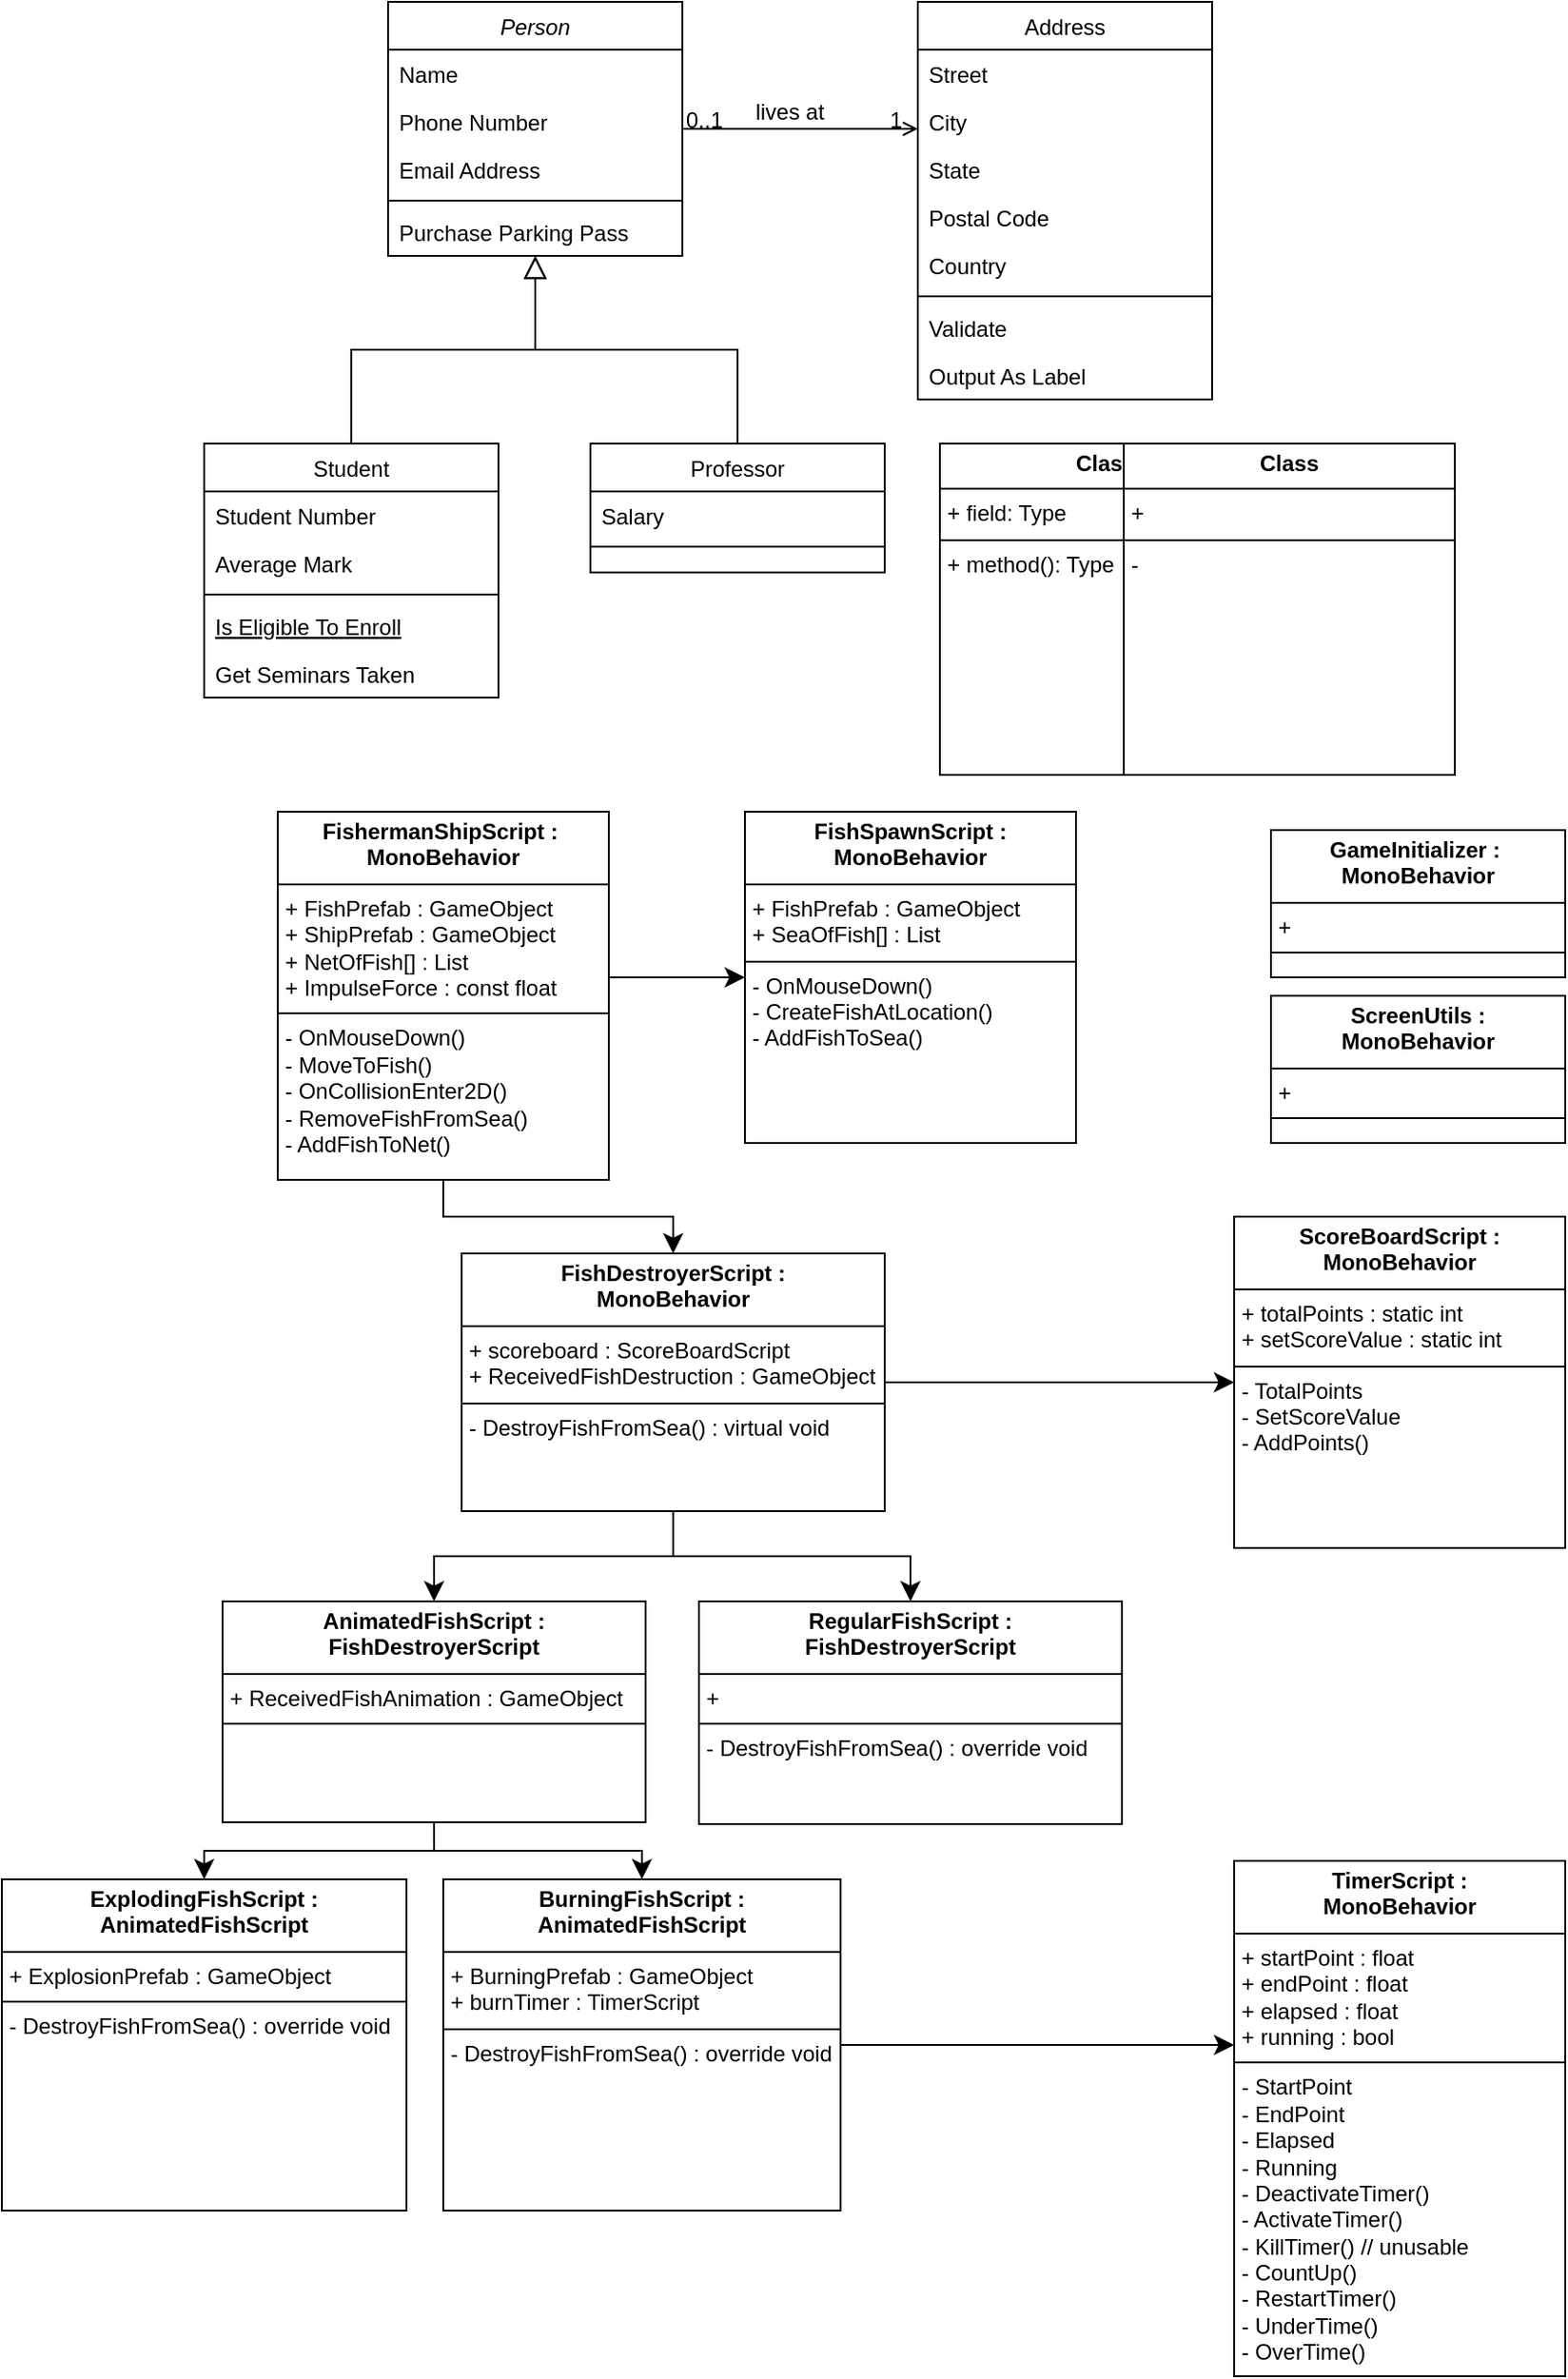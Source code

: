<mxfile version="24.2.1" type="github" pages="2">
  <diagram id="C5RBs43oDa-KdzZeNtuy" name="Page-1">
    <mxGraphModel dx="882" dy="864" grid="1" gridSize="10" guides="1" tooltips="1" connect="1" arrows="1" fold="1" page="1" pageScale="1" pageWidth="827" pageHeight="1169" math="0" shadow="0">
      <root>
        <mxCell id="WIyWlLk6GJQsqaUBKTNV-0" />
        <mxCell id="WIyWlLk6GJQsqaUBKTNV-1" parent="WIyWlLk6GJQsqaUBKTNV-0" />
        <mxCell id="zkfFHV4jXpPFQw0GAbJ--0" value="Person" style="swimlane;fontStyle=2;align=center;verticalAlign=top;childLayout=stackLayout;horizontal=1;startSize=26;horizontalStack=0;resizeParent=1;resizeLast=0;collapsible=1;marginBottom=0;rounded=0;shadow=0;strokeWidth=1;" parent="WIyWlLk6GJQsqaUBKTNV-1" vertex="1">
          <mxGeometry x="220" y="120" width="160" height="138" as="geometry">
            <mxRectangle x="220" y="120" width="160" height="26" as="alternateBounds" />
          </mxGeometry>
        </mxCell>
        <mxCell id="zkfFHV4jXpPFQw0GAbJ--1" value="Name" style="text;align=left;verticalAlign=top;spacingLeft=4;spacingRight=4;overflow=hidden;rotatable=0;points=[[0,0.5],[1,0.5]];portConstraint=eastwest;" parent="zkfFHV4jXpPFQw0GAbJ--0" vertex="1">
          <mxGeometry y="26" width="160" height="26" as="geometry" />
        </mxCell>
        <mxCell id="zkfFHV4jXpPFQw0GAbJ--2" value="Phone Number" style="text;align=left;verticalAlign=top;spacingLeft=4;spacingRight=4;overflow=hidden;rotatable=0;points=[[0,0.5],[1,0.5]];portConstraint=eastwest;rounded=0;shadow=0;html=0;" parent="zkfFHV4jXpPFQw0GAbJ--0" vertex="1">
          <mxGeometry y="52" width="160" height="26" as="geometry" />
        </mxCell>
        <mxCell id="zkfFHV4jXpPFQw0GAbJ--3" value="Email Address" style="text;align=left;verticalAlign=top;spacingLeft=4;spacingRight=4;overflow=hidden;rotatable=0;points=[[0,0.5],[1,0.5]];portConstraint=eastwest;rounded=0;shadow=0;html=0;" parent="zkfFHV4jXpPFQw0GAbJ--0" vertex="1">
          <mxGeometry y="78" width="160" height="26" as="geometry" />
        </mxCell>
        <mxCell id="zkfFHV4jXpPFQw0GAbJ--4" value="" style="line;html=1;strokeWidth=1;align=left;verticalAlign=middle;spacingTop=-1;spacingLeft=3;spacingRight=3;rotatable=0;labelPosition=right;points=[];portConstraint=eastwest;" parent="zkfFHV4jXpPFQw0GAbJ--0" vertex="1">
          <mxGeometry y="104" width="160" height="8" as="geometry" />
        </mxCell>
        <mxCell id="zkfFHV4jXpPFQw0GAbJ--5" value="Purchase Parking Pass" style="text;align=left;verticalAlign=top;spacingLeft=4;spacingRight=4;overflow=hidden;rotatable=0;points=[[0,0.5],[1,0.5]];portConstraint=eastwest;" parent="zkfFHV4jXpPFQw0GAbJ--0" vertex="1">
          <mxGeometry y="112" width="160" height="26" as="geometry" />
        </mxCell>
        <mxCell id="zkfFHV4jXpPFQw0GAbJ--6" value="Student" style="swimlane;fontStyle=0;align=center;verticalAlign=top;childLayout=stackLayout;horizontal=1;startSize=26;horizontalStack=0;resizeParent=1;resizeLast=0;collapsible=1;marginBottom=0;rounded=0;shadow=0;strokeWidth=1;" parent="WIyWlLk6GJQsqaUBKTNV-1" vertex="1">
          <mxGeometry x="120" y="360" width="160" height="138" as="geometry">
            <mxRectangle x="130" y="380" width="160" height="26" as="alternateBounds" />
          </mxGeometry>
        </mxCell>
        <mxCell id="zkfFHV4jXpPFQw0GAbJ--7" value="Student Number" style="text;align=left;verticalAlign=top;spacingLeft=4;spacingRight=4;overflow=hidden;rotatable=0;points=[[0,0.5],[1,0.5]];portConstraint=eastwest;" parent="zkfFHV4jXpPFQw0GAbJ--6" vertex="1">
          <mxGeometry y="26" width="160" height="26" as="geometry" />
        </mxCell>
        <mxCell id="zkfFHV4jXpPFQw0GAbJ--8" value="Average Mark" style="text;align=left;verticalAlign=top;spacingLeft=4;spacingRight=4;overflow=hidden;rotatable=0;points=[[0,0.5],[1,0.5]];portConstraint=eastwest;rounded=0;shadow=0;html=0;" parent="zkfFHV4jXpPFQw0GAbJ--6" vertex="1">
          <mxGeometry y="52" width="160" height="26" as="geometry" />
        </mxCell>
        <mxCell id="zkfFHV4jXpPFQw0GAbJ--9" value="" style="line;html=1;strokeWidth=1;align=left;verticalAlign=middle;spacingTop=-1;spacingLeft=3;spacingRight=3;rotatable=0;labelPosition=right;points=[];portConstraint=eastwest;" parent="zkfFHV4jXpPFQw0GAbJ--6" vertex="1">
          <mxGeometry y="78" width="160" height="8" as="geometry" />
        </mxCell>
        <mxCell id="zkfFHV4jXpPFQw0GAbJ--10" value="Is Eligible To Enroll" style="text;align=left;verticalAlign=top;spacingLeft=4;spacingRight=4;overflow=hidden;rotatable=0;points=[[0,0.5],[1,0.5]];portConstraint=eastwest;fontStyle=4" parent="zkfFHV4jXpPFQw0GAbJ--6" vertex="1">
          <mxGeometry y="86" width="160" height="26" as="geometry" />
        </mxCell>
        <mxCell id="zkfFHV4jXpPFQw0GAbJ--11" value="Get Seminars Taken" style="text;align=left;verticalAlign=top;spacingLeft=4;spacingRight=4;overflow=hidden;rotatable=0;points=[[0,0.5],[1,0.5]];portConstraint=eastwest;" parent="zkfFHV4jXpPFQw0GAbJ--6" vertex="1">
          <mxGeometry y="112" width="160" height="26" as="geometry" />
        </mxCell>
        <mxCell id="zkfFHV4jXpPFQw0GAbJ--12" value="" style="endArrow=block;endSize=10;endFill=0;shadow=0;strokeWidth=1;rounded=0;curved=0;edgeStyle=elbowEdgeStyle;elbow=vertical;" parent="WIyWlLk6GJQsqaUBKTNV-1" source="zkfFHV4jXpPFQw0GAbJ--6" target="zkfFHV4jXpPFQw0GAbJ--0" edge="1">
          <mxGeometry width="160" relative="1" as="geometry">
            <mxPoint x="200" y="203" as="sourcePoint" />
            <mxPoint x="200" y="203" as="targetPoint" />
          </mxGeometry>
        </mxCell>
        <mxCell id="zkfFHV4jXpPFQw0GAbJ--13" value="Professor" style="swimlane;fontStyle=0;align=center;verticalAlign=top;childLayout=stackLayout;horizontal=1;startSize=26;horizontalStack=0;resizeParent=1;resizeLast=0;collapsible=1;marginBottom=0;rounded=0;shadow=0;strokeWidth=1;" parent="WIyWlLk6GJQsqaUBKTNV-1" vertex="1">
          <mxGeometry x="330" y="360" width="160" height="70" as="geometry">
            <mxRectangle x="340" y="380" width="170" height="26" as="alternateBounds" />
          </mxGeometry>
        </mxCell>
        <mxCell id="zkfFHV4jXpPFQw0GAbJ--14" value="Salary" style="text;align=left;verticalAlign=top;spacingLeft=4;spacingRight=4;overflow=hidden;rotatable=0;points=[[0,0.5],[1,0.5]];portConstraint=eastwest;" parent="zkfFHV4jXpPFQw0GAbJ--13" vertex="1">
          <mxGeometry y="26" width="160" height="26" as="geometry" />
        </mxCell>
        <mxCell id="zkfFHV4jXpPFQw0GAbJ--15" value="" style="line;html=1;strokeWidth=1;align=left;verticalAlign=middle;spacingTop=-1;spacingLeft=3;spacingRight=3;rotatable=0;labelPosition=right;points=[];portConstraint=eastwest;" parent="zkfFHV4jXpPFQw0GAbJ--13" vertex="1">
          <mxGeometry y="52" width="160" height="8" as="geometry" />
        </mxCell>
        <mxCell id="zkfFHV4jXpPFQw0GAbJ--16" value="" style="endArrow=block;endSize=10;endFill=0;shadow=0;strokeWidth=1;rounded=0;curved=0;edgeStyle=elbowEdgeStyle;elbow=vertical;" parent="WIyWlLk6GJQsqaUBKTNV-1" source="zkfFHV4jXpPFQw0GAbJ--13" target="zkfFHV4jXpPFQw0GAbJ--0" edge="1">
          <mxGeometry width="160" relative="1" as="geometry">
            <mxPoint x="210" y="373" as="sourcePoint" />
            <mxPoint x="310" y="271" as="targetPoint" />
          </mxGeometry>
        </mxCell>
        <mxCell id="zkfFHV4jXpPFQw0GAbJ--17" value="Address" style="swimlane;fontStyle=0;align=center;verticalAlign=top;childLayout=stackLayout;horizontal=1;startSize=26;horizontalStack=0;resizeParent=1;resizeLast=0;collapsible=1;marginBottom=0;rounded=0;shadow=0;strokeWidth=1;" parent="WIyWlLk6GJQsqaUBKTNV-1" vertex="1">
          <mxGeometry x="508" y="120" width="160" height="216" as="geometry">
            <mxRectangle x="550" y="140" width="160" height="26" as="alternateBounds" />
          </mxGeometry>
        </mxCell>
        <mxCell id="zkfFHV4jXpPFQw0GAbJ--18" value="Street" style="text;align=left;verticalAlign=top;spacingLeft=4;spacingRight=4;overflow=hidden;rotatable=0;points=[[0,0.5],[1,0.5]];portConstraint=eastwest;" parent="zkfFHV4jXpPFQw0GAbJ--17" vertex="1">
          <mxGeometry y="26" width="160" height="26" as="geometry" />
        </mxCell>
        <mxCell id="zkfFHV4jXpPFQw0GAbJ--19" value="City" style="text;align=left;verticalAlign=top;spacingLeft=4;spacingRight=4;overflow=hidden;rotatable=0;points=[[0,0.5],[1,0.5]];portConstraint=eastwest;rounded=0;shadow=0;html=0;" parent="zkfFHV4jXpPFQw0GAbJ--17" vertex="1">
          <mxGeometry y="52" width="160" height="26" as="geometry" />
        </mxCell>
        <mxCell id="zkfFHV4jXpPFQw0GAbJ--20" value="State" style="text;align=left;verticalAlign=top;spacingLeft=4;spacingRight=4;overflow=hidden;rotatable=0;points=[[0,0.5],[1,0.5]];portConstraint=eastwest;rounded=0;shadow=0;html=0;" parent="zkfFHV4jXpPFQw0GAbJ--17" vertex="1">
          <mxGeometry y="78" width="160" height="26" as="geometry" />
        </mxCell>
        <mxCell id="zkfFHV4jXpPFQw0GAbJ--21" value="Postal Code" style="text;align=left;verticalAlign=top;spacingLeft=4;spacingRight=4;overflow=hidden;rotatable=0;points=[[0,0.5],[1,0.5]];portConstraint=eastwest;rounded=0;shadow=0;html=0;" parent="zkfFHV4jXpPFQw0GAbJ--17" vertex="1">
          <mxGeometry y="104" width="160" height="26" as="geometry" />
        </mxCell>
        <mxCell id="zkfFHV4jXpPFQw0GAbJ--22" value="Country" style="text;align=left;verticalAlign=top;spacingLeft=4;spacingRight=4;overflow=hidden;rotatable=0;points=[[0,0.5],[1,0.5]];portConstraint=eastwest;rounded=0;shadow=0;html=0;" parent="zkfFHV4jXpPFQw0GAbJ--17" vertex="1">
          <mxGeometry y="130" width="160" height="26" as="geometry" />
        </mxCell>
        <mxCell id="zkfFHV4jXpPFQw0GAbJ--23" value="" style="line;html=1;strokeWidth=1;align=left;verticalAlign=middle;spacingTop=-1;spacingLeft=3;spacingRight=3;rotatable=0;labelPosition=right;points=[];portConstraint=eastwest;" parent="zkfFHV4jXpPFQw0GAbJ--17" vertex="1">
          <mxGeometry y="156" width="160" height="8" as="geometry" />
        </mxCell>
        <mxCell id="zkfFHV4jXpPFQw0GAbJ--24" value="Validate" style="text;align=left;verticalAlign=top;spacingLeft=4;spacingRight=4;overflow=hidden;rotatable=0;points=[[0,0.5],[1,0.5]];portConstraint=eastwest;" parent="zkfFHV4jXpPFQw0GAbJ--17" vertex="1">
          <mxGeometry y="164" width="160" height="26" as="geometry" />
        </mxCell>
        <mxCell id="zkfFHV4jXpPFQw0GAbJ--25" value="Output As Label" style="text;align=left;verticalAlign=top;spacingLeft=4;spacingRight=4;overflow=hidden;rotatable=0;points=[[0,0.5],[1,0.5]];portConstraint=eastwest;" parent="zkfFHV4jXpPFQw0GAbJ--17" vertex="1">
          <mxGeometry y="190" width="160" height="26" as="geometry" />
        </mxCell>
        <mxCell id="zkfFHV4jXpPFQw0GAbJ--26" value="" style="endArrow=open;shadow=0;strokeWidth=1;rounded=0;curved=0;endFill=1;edgeStyle=elbowEdgeStyle;elbow=vertical;" parent="WIyWlLk6GJQsqaUBKTNV-1" source="zkfFHV4jXpPFQw0GAbJ--0" target="zkfFHV4jXpPFQw0GAbJ--17" edge="1">
          <mxGeometry x="0.5" y="41" relative="1" as="geometry">
            <mxPoint x="380" y="192" as="sourcePoint" />
            <mxPoint x="540" y="192" as="targetPoint" />
            <mxPoint x="-40" y="32" as="offset" />
          </mxGeometry>
        </mxCell>
        <mxCell id="zkfFHV4jXpPFQw0GAbJ--27" value="0..1" style="resizable=0;align=left;verticalAlign=bottom;labelBackgroundColor=none;fontSize=12;" parent="zkfFHV4jXpPFQw0GAbJ--26" connectable="0" vertex="1">
          <mxGeometry x="-1" relative="1" as="geometry">
            <mxPoint y="4" as="offset" />
          </mxGeometry>
        </mxCell>
        <mxCell id="zkfFHV4jXpPFQw0GAbJ--28" value="1" style="resizable=0;align=right;verticalAlign=bottom;labelBackgroundColor=none;fontSize=12;" parent="zkfFHV4jXpPFQw0GAbJ--26" connectable="0" vertex="1">
          <mxGeometry x="1" relative="1" as="geometry">
            <mxPoint x="-7" y="4" as="offset" />
          </mxGeometry>
        </mxCell>
        <mxCell id="zkfFHV4jXpPFQw0GAbJ--29" value="lives at" style="text;html=1;resizable=0;points=[];;align=center;verticalAlign=middle;labelBackgroundColor=none;rounded=0;shadow=0;strokeWidth=1;fontSize=12;" parent="zkfFHV4jXpPFQw0GAbJ--26" vertex="1" connectable="0">
          <mxGeometry x="0.5" y="49" relative="1" as="geometry">
            <mxPoint x="-38" y="40" as="offset" />
          </mxGeometry>
        </mxCell>
        <mxCell id="zj5DgvlPIWevBJ5u35A--26" value="" style="edgeStyle=elbowEdgeStyle;rounded=0;orthogonalLoop=1;jettySize=auto;elbow=vertical;html=1;strokeColor=default;align=center;verticalAlign=middle;fontFamily=Helvetica;fontSize=12;fontColor=default;labelBackgroundColor=default;startSize=8;endArrow=classic;endSize=8;" parent="WIyWlLk6GJQsqaUBKTNV-1" source="I8lv-Wd_FrDT5OXwbhbp-2" target="I8lv-Wd_FrDT5OXwbhbp-6" edge="1">
          <mxGeometry relative="1" as="geometry" />
        </mxCell>
        <mxCell id="zj5DgvlPIWevBJ5u35A--29" value="" style="edgeStyle=elbowEdgeStyle;rounded=0;orthogonalLoop=1;jettySize=auto;elbow=vertical;html=1;strokeColor=default;align=center;verticalAlign=middle;fontFamily=Helvetica;fontSize=12;fontColor=default;labelBackgroundColor=default;startSize=8;endArrow=classic;endSize=8;" parent="WIyWlLk6GJQsqaUBKTNV-1" source="I8lv-Wd_FrDT5OXwbhbp-2" target="I8lv-Wd_FrDT5OXwbhbp-7" edge="1">
          <mxGeometry relative="1" as="geometry" />
        </mxCell>
        <mxCell id="I8lv-Wd_FrDT5OXwbhbp-2" value="&lt;p style=&quot;margin:0px;margin-top:4px;text-align:center;&quot;&gt;&lt;b&gt;FishermanShipScript :&amp;nbsp;&lt;br&gt;&lt;/b&gt;&lt;b style=&quot;background-color: initial;&quot;&gt;MonoBehavior&lt;/b&gt;&lt;/p&gt;&lt;hr size=&quot;1&quot; style=&quot;border-style:solid;&quot;&gt;&lt;p style=&quot;margin:0px;margin-left:4px;&quot;&gt;&lt;span style=&quot;background-color: initial;&quot;&gt;+ FishPrefab : GameObject&lt;/span&gt;&lt;/p&gt;&lt;p style=&quot;margin:0px;margin-left:4px;&quot;&gt;&lt;span style=&quot;background-color: initial;&quot;&gt;+ ShipPrefab : GameObject&lt;/span&gt;&lt;/p&gt;&lt;p style=&quot;margin:0px;margin-left:4px;&quot;&gt;+ NetOfFish[] : List&lt;/p&gt;&lt;p style=&quot;margin:0px;margin-left:4px;&quot;&gt;+ ImpulseForce : const float&lt;/p&gt;&lt;hr size=&quot;1&quot; style=&quot;border-style:solid;&quot;&gt;&lt;p style=&quot;margin:0px;margin-left:4px;&quot;&gt;&lt;span style=&quot;background-color: initial;&quot;&gt;- OnMouseDown()&lt;/span&gt;&lt;/p&gt;&lt;p style=&quot;margin:0px;margin-left:4px;&quot;&gt;- MoveToFish()&lt;/p&gt;&lt;p style=&quot;margin:0px;margin-left:4px;&quot;&gt;- OnCollisionEnter2D()&amp;nbsp;&lt;/p&gt;&lt;p style=&quot;margin:0px;margin-left:4px;&quot;&gt;- RemoveFishFromSea()&lt;/p&gt;&lt;p style=&quot;margin:0px;margin-left:4px;&quot;&gt;- AddFishToNet()&lt;/p&gt;" style="verticalAlign=top;align=left;overflow=fill;html=1;whiteSpace=wrap;strokeColor=default;" parent="WIyWlLk6GJQsqaUBKTNV-1" vertex="1">
          <mxGeometry x="160" y="560" width="180" height="200" as="geometry" />
        </mxCell>
        <mxCell id="I8lv-Wd_FrDT5OXwbhbp-6" value="&lt;p style=&quot;margin:0px;margin-top:4px;text-align:center;&quot;&gt;&lt;b&gt;FishSpawnScript :&lt;br&gt;MonoBehavior&lt;/b&gt;&lt;/p&gt;&lt;hr size=&quot;1&quot; style=&quot;border-style:solid;&quot;&gt;&lt;p style=&quot;margin:0px;margin-left:4px;&quot;&gt;&lt;span style=&quot;background-color: initial;&quot;&gt;+ FishPrefab : GameObject&lt;/span&gt;&lt;/p&gt;&lt;p style=&quot;margin:0px;margin-left:4px;&quot;&gt;+ SeaOfFish[] : List&lt;/p&gt;&lt;hr size=&quot;1&quot; style=&quot;border-style:solid;&quot;&gt;&lt;p style=&quot;margin:0px;margin-left:4px;&quot;&gt;&lt;span style=&quot;background-color: initial;&quot;&gt;- OnMouseDown()&lt;/span&gt;&lt;/p&gt;&lt;p style=&quot;margin:0px;margin-left:4px;&quot;&gt;- CreateFishAtLocation()&lt;/p&gt;&lt;p style=&quot;margin:0px;margin-left:4px;&quot;&gt;- AddFishToSea()&lt;/p&gt;" style="verticalAlign=top;align=left;overflow=fill;html=1;whiteSpace=wrap;imageAspect=1;allowArrows=1;" parent="WIyWlLk6GJQsqaUBKTNV-1" vertex="1">
          <mxGeometry x="414" y="560" width="180" height="180" as="geometry" />
        </mxCell>
        <mxCell id="zj5DgvlPIWevBJ5u35A--30" value="" style="edgeStyle=elbowEdgeStyle;rounded=0;orthogonalLoop=1;jettySize=auto;elbow=vertical;html=1;strokeColor=default;align=center;verticalAlign=middle;fontFamily=Helvetica;fontSize=12;fontColor=default;labelBackgroundColor=default;startSize=8;endArrow=classic;endSize=8;" parent="WIyWlLk6GJQsqaUBKTNV-1" source="I8lv-Wd_FrDT5OXwbhbp-7" target="I8lv-Wd_FrDT5OXwbhbp-13" edge="1">
          <mxGeometry relative="1" as="geometry" />
        </mxCell>
        <mxCell id="zj5DgvlPIWevBJ5u35A--34" value="" style="edgeStyle=elbowEdgeStyle;rounded=0;orthogonalLoop=1;jettySize=auto;elbow=vertical;html=1;strokeColor=default;align=center;verticalAlign=middle;fontFamily=Helvetica;fontSize=12;fontColor=default;labelBackgroundColor=default;startSize=8;endArrow=classic;endSize=8;" parent="WIyWlLk6GJQsqaUBKTNV-1" source="I8lv-Wd_FrDT5OXwbhbp-7" target="I8lv-Wd_FrDT5OXwbhbp-21" edge="1">
          <mxGeometry relative="1" as="geometry" />
        </mxCell>
        <mxCell id="zj5DgvlPIWevBJ5u35A--35" style="edgeStyle=elbowEdgeStyle;rounded=0;orthogonalLoop=1;jettySize=auto;elbow=vertical;html=1;strokeColor=default;align=center;verticalAlign=middle;fontFamily=Helvetica;fontSize=12;fontColor=default;labelBackgroundColor=default;startSize=8;endArrow=classic;endSize=8;" parent="WIyWlLk6GJQsqaUBKTNV-1" source="I8lv-Wd_FrDT5OXwbhbp-7" target="I8lv-Wd_FrDT5OXwbhbp-17" edge="1">
          <mxGeometry relative="1" as="geometry" />
        </mxCell>
        <mxCell id="I8lv-Wd_FrDT5OXwbhbp-7" value="&lt;p style=&quot;margin:0px;margin-top:4px;text-align:center;&quot;&gt;&lt;b&gt;FishDestroyerScript : &lt;br&gt;MonoBehavior&lt;/b&gt;&lt;/p&gt;&lt;hr size=&quot;1&quot; style=&quot;border-style:solid;&quot;&gt;&lt;p style=&quot;margin:0px;margin-left:4px;&quot;&gt;&lt;span style=&quot;background-color: initial;&quot;&gt;+ scoreboard : ScoreBoardScript&lt;/span&gt;&lt;br&gt;&lt;/p&gt;&lt;p style=&quot;margin:0px;margin-left:4px;&quot;&gt;+ ReceivedFishDestruction : GameObject&lt;/p&gt;&lt;hr size=&quot;1&quot; style=&quot;border-style:solid;&quot;&gt;&lt;p style=&quot;margin:0px;margin-left:4px;&quot;&gt;&lt;span style=&quot;background-color: initial;&quot;&gt;- DestroyFishFromSea() : virtual void&lt;/span&gt;&lt;br&gt;&lt;/p&gt;" style="verticalAlign=top;align=left;overflow=fill;html=1;whiteSpace=wrap;" parent="WIyWlLk6GJQsqaUBKTNV-1" vertex="1">
          <mxGeometry x="260" y="800" width="230" height="140" as="geometry" />
        </mxCell>
        <mxCell id="I8lv-Wd_FrDT5OXwbhbp-8" style="edgeStyle=none;curved=1;rounded=0;orthogonalLoop=1;jettySize=auto;html=1;exitX=0.25;exitY=0;exitDx=0;exitDy=0;fontSize=12;startSize=8;endSize=8;" parent="WIyWlLk6GJQsqaUBKTNV-1" source="I8lv-Wd_FrDT5OXwbhbp-6" target="I8lv-Wd_FrDT5OXwbhbp-6" edge="1">
          <mxGeometry relative="1" as="geometry" />
        </mxCell>
        <mxCell id="I8lv-Wd_FrDT5OXwbhbp-12" value="&lt;p style=&quot;margin:0px;margin-top:4px;text-align:center;&quot;&gt;&lt;b&gt;Class&lt;/b&gt;&lt;/p&gt;&lt;hr size=&quot;1&quot; style=&quot;border-style:solid;&quot;/&gt;&lt;p style=&quot;margin:0px;margin-left:4px;&quot;&gt;+ field: Type&lt;/p&gt;&lt;hr size=&quot;1&quot; style=&quot;border-style:solid;&quot;/&gt;&lt;p style=&quot;margin:0px;margin-left:4px;&quot;&gt;+ method(): Type&lt;/p&gt;" style="verticalAlign=top;align=left;overflow=fill;html=1;whiteSpace=wrap;" parent="WIyWlLk6GJQsqaUBKTNV-1" vertex="1">
          <mxGeometry x="520" y="360" width="180" height="180" as="geometry" />
        </mxCell>
        <mxCell id="I8lv-Wd_FrDT5OXwbhbp-13" value="&lt;p style=&quot;margin:0px;margin-top:4px;text-align:center;&quot;&gt;&lt;b&gt;ScoreBoardScript : &lt;br&gt;MonoBehavior&lt;/b&gt;&lt;/p&gt;&lt;hr size=&quot;1&quot; style=&quot;border-style:solid;&quot;&gt;&lt;p style=&quot;margin:0px;margin-left:4px;&quot;&gt;&lt;span style=&quot;background-color: initial;&quot;&gt;+ totalPoints : static int&lt;/span&gt;&lt;br&gt;&lt;/p&gt;&lt;p style=&quot;margin:0px;margin-left:4px;&quot;&gt;+ setScoreValue : static int&lt;/p&gt;&lt;hr size=&quot;1&quot; style=&quot;border-style:solid;&quot;&gt;&lt;p style=&quot;margin:0px;margin-left:4px;&quot;&gt;&lt;span style=&quot;background-color: initial;&quot;&gt;- TotalPoints&lt;/span&gt;&lt;br&gt;&lt;/p&gt;&lt;p style=&quot;margin:0px;margin-left:4px;&quot;&gt;- SetScoreValue&lt;/p&gt;&lt;p style=&quot;margin:0px;margin-left:4px;&quot;&gt;- AddPoints()&amp;nbsp;&lt;/p&gt;" style="verticalAlign=top;align=left;overflow=fill;html=1;whiteSpace=wrap;" parent="WIyWlLk6GJQsqaUBKTNV-1" vertex="1">
          <mxGeometry x="680" y="780" width="180" height="180" as="geometry" />
        </mxCell>
        <mxCell id="zj5DgvlPIWevBJ5u35A--36" value="" style="edgeStyle=elbowEdgeStyle;rounded=0;orthogonalLoop=1;jettySize=auto;elbow=vertical;html=1;strokeColor=default;align=center;verticalAlign=middle;fontFamily=Helvetica;fontSize=12;fontColor=default;labelBackgroundColor=default;startSize=8;endArrow=classic;endSize=8;" parent="WIyWlLk6GJQsqaUBKTNV-1" source="I8lv-Wd_FrDT5OXwbhbp-17" target="I8lv-Wd_FrDT5OXwbhbp-23" edge="1">
          <mxGeometry relative="1" as="geometry" />
        </mxCell>
        <mxCell id="zj5DgvlPIWevBJ5u35A--37" style="edgeStyle=elbowEdgeStyle;rounded=0;orthogonalLoop=1;jettySize=auto;elbow=vertical;html=1;strokeColor=default;align=center;verticalAlign=middle;fontFamily=Helvetica;fontSize=12;fontColor=default;labelBackgroundColor=default;startSize=8;endArrow=classic;endSize=8;" parent="WIyWlLk6GJQsqaUBKTNV-1" source="I8lv-Wd_FrDT5OXwbhbp-17" target="I8lv-Wd_FrDT5OXwbhbp-22" edge="1">
          <mxGeometry relative="1" as="geometry" />
        </mxCell>
        <mxCell id="I8lv-Wd_FrDT5OXwbhbp-17" value="&lt;p style=&quot;margin:0px;margin-top:4px;text-align:center;&quot;&gt;&lt;b&gt;AnimatedFishScript : &lt;br&gt;FishDestroyerScript&lt;/b&gt;&lt;/p&gt;&lt;hr size=&quot;1&quot; style=&quot;border-style:solid;&quot;&gt;&lt;p style=&quot;margin:0px;margin-left:4px;&quot;&gt;&lt;span style=&quot;background-color: initial;&quot;&gt;+ ReceivedFishAnimation : GameObject&lt;/span&gt;&lt;br&gt;&lt;/p&gt;&lt;hr size=&quot;1&quot; style=&quot;border-style:solid;&quot;&gt;&lt;p style=&quot;margin:0px;margin-left:4px;&quot;&gt;&lt;br&gt;&lt;/p&gt;" style="verticalAlign=top;align=left;overflow=fill;html=1;whiteSpace=wrap;" parent="WIyWlLk6GJQsqaUBKTNV-1" vertex="1">
          <mxGeometry x="130" y="989" width="230" height="120" as="geometry" />
        </mxCell>
        <mxCell id="I8lv-Wd_FrDT5OXwbhbp-21" value="&lt;p style=&quot;margin:0px;margin-top:4px;text-align:center;&quot;&gt;&lt;b&gt;RegularFishScript : &lt;br&gt;FishDestroyerScript&lt;/b&gt;&lt;/p&gt;&lt;hr size=&quot;1&quot; style=&quot;border-style:solid;&quot;&gt;&lt;p style=&quot;margin:0px;margin-left:4px;&quot;&gt;+&amp;nbsp;&lt;/p&gt;&lt;hr size=&quot;1&quot; style=&quot;border-style:solid;&quot;&gt;&lt;p style=&quot;margin:0px;margin-left:4px;&quot;&gt;- DestroyFishFromSea() : override void&lt;/p&gt;" style="verticalAlign=top;align=left;overflow=fill;html=1;whiteSpace=wrap;" parent="WIyWlLk6GJQsqaUBKTNV-1" vertex="1">
          <mxGeometry x="389" y="989" width="230" height="121" as="geometry" />
        </mxCell>
        <mxCell id="I8lv-Wd_FrDT5OXwbhbp-22" value="&lt;p style=&quot;margin:0px;margin-top:4px;text-align:center;&quot;&gt;&lt;b&gt;ExplodingFishScript : &lt;br&gt;AnimatedFishScript&lt;/b&gt;&lt;/p&gt;&lt;hr size=&quot;1&quot; style=&quot;border-style:solid;&quot;&gt;&lt;p style=&quot;margin:0px;margin-left:4px;&quot;&gt;+ ExplosionPrefab : GameObject&lt;/p&gt;&lt;hr size=&quot;1&quot; style=&quot;border-style:solid;&quot;&gt;&lt;p style=&quot;margin:0px;margin-left:4px;&quot;&gt;- DestroyFishFromSea() : override void&lt;/p&gt;" style="verticalAlign=top;align=left;overflow=fill;html=1;whiteSpace=wrap;" parent="WIyWlLk6GJQsqaUBKTNV-1" vertex="1">
          <mxGeometry x="10" y="1140" width="220" height="180" as="geometry" />
        </mxCell>
        <mxCell id="zj5DgvlPIWevBJ5u35A--32" value="" style="edgeStyle=elbowEdgeStyle;rounded=0;orthogonalLoop=1;jettySize=auto;elbow=vertical;html=1;strokeColor=default;align=center;verticalAlign=middle;fontFamily=Helvetica;fontSize=12;fontColor=default;labelBackgroundColor=default;startSize=8;endArrow=classic;endSize=8;" parent="WIyWlLk6GJQsqaUBKTNV-1" source="I8lv-Wd_FrDT5OXwbhbp-23" target="I8lv-Wd_FrDT5OXwbhbp-24" edge="1">
          <mxGeometry relative="1" as="geometry" />
        </mxCell>
        <mxCell id="I8lv-Wd_FrDT5OXwbhbp-23" value="&lt;p style=&quot;margin:0px;margin-top:4px;text-align:center;&quot;&gt;&lt;b&gt;BurningFishScript : &lt;br&gt;AnimatedFishScript&lt;/b&gt;&lt;/p&gt;&lt;hr size=&quot;1&quot; style=&quot;border-style:solid;&quot;&gt;&lt;p style=&quot;margin:0px;margin-left:4px;&quot;&gt;+ BurningPrefab : GameObject&lt;/p&gt;&lt;p style=&quot;margin:0px;margin-left:4px;&quot;&gt;+ burnTimer : TimerScript&lt;/p&gt;&lt;hr size=&quot;1&quot; style=&quot;border-style:solid;&quot;&gt;&lt;p style=&quot;margin:0px;margin-left:4px;&quot;&gt;- DestroyFishFromSea() : override void&lt;/p&gt;" style="verticalAlign=top;align=left;overflow=fill;html=1;whiteSpace=wrap;" parent="WIyWlLk6GJQsqaUBKTNV-1" vertex="1">
          <mxGeometry x="250" y="1140" width="216" height="180" as="geometry" />
        </mxCell>
        <mxCell id="I8lv-Wd_FrDT5OXwbhbp-24" value="&lt;p style=&quot;margin:0px;margin-top:4px;text-align:center;&quot;&gt;&lt;b&gt;TimerScript : &lt;br&gt;MonoBehavior&lt;/b&gt;&lt;/p&gt;&lt;hr size=&quot;1&quot; style=&quot;border-style:solid;&quot;&gt;&lt;p style=&quot;margin:0px;margin-left:4px;&quot;&gt;+ startPoint : float&lt;/p&gt;&lt;p style=&quot;margin:0px;margin-left:4px;&quot;&gt;+ endPoint : float&lt;/p&gt;&lt;p style=&quot;margin:0px;margin-left:4px;&quot;&gt;+ elapsed : float&lt;/p&gt;&lt;p style=&quot;margin:0px;margin-left:4px;&quot;&gt;+ running : bool&lt;/p&gt;&lt;hr size=&quot;1&quot; style=&quot;border-style:solid;&quot;&gt;&lt;p style=&quot;margin:0px;margin-left:4px;&quot;&gt;- StartPoint&lt;/p&gt;&lt;p style=&quot;margin:0px;margin-left:4px;&quot;&gt;- EndPoint&lt;/p&gt;&lt;p style=&quot;margin:0px;margin-left:4px;&quot;&gt;- Elapsed&lt;/p&gt;&lt;p style=&quot;margin:0px;margin-left:4px;&quot;&gt;- Running&lt;/p&gt;&lt;p style=&quot;margin:0px;margin-left:4px;&quot;&gt;- DeactivateTimer()&lt;/p&gt;&lt;p style=&quot;margin:0px;margin-left:4px;&quot;&gt;- ActivateTimer()&lt;/p&gt;&lt;p style=&quot;margin:0px;margin-left:4px;&quot;&gt;- KillTimer() // unusable&lt;/p&gt;&lt;p style=&quot;margin:0px;margin-left:4px;&quot;&gt;- CountUp()&lt;/p&gt;&lt;p style=&quot;margin:0px;margin-left:4px;&quot;&gt;- RestartTimer()&lt;/p&gt;&lt;p style=&quot;margin:0px;margin-left:4px;&quot;&gt;- UnderTime()&lt;/p&gt;&lt;p style=&quot;margin:0px;margin-left:4px;&quot;&gt;- OverTime()&lt;/p&gt;" style="verticalAlign=top;align=left;overflow=fill;html=1;whiteSpace=wrap;" parent="WIyWlLk6GJQsqaUBKTNV-1" vertex="1">
          <mxGeometry x="680" y="1130" width="180" height="280" as="geometry" />
        </mxCell>
        <mxCell id="zj5DgvlPIWevBJ5u35A--5" value="&lt;p style=&quot;margin:0px;margin-top:4px;text-align:center;&quot;&gt;&lt;b&gt;Class&lt;/b&gt;&lt;/p&gt;&lt;hr size=&quot;1&quot; style=&quot;border-style:solid;&quot;&gt;&lt;p style=&quot;margin:0px;margin-left:4px;&quot;&gt;+&amp;nbsp;&lt;/p&gt;&lt;hr size=&quot;1&quot; style=&quot;border-style:solid;&quot;&gt;&lt;p style=&quot;margin:0px;margin-left:4px;&quot;&gt;-&amp;nbsp;&lt;/p&gt;" style="verticalAlign=top;align=left;overflow=fill;html=1;whiteSpace=wrap;" parent="WIyWlLk6GJQsqaUBKTNV-1" vertex="1">
          <mxGeometry x="620" y="360" width="180" height="180" as="geometry" />
        </mxCell>
        <mxCell id="1zb-dOCVbGjteGw6By8I-0" value="&lt;p style=&quot;margin:0px;margin-top:4px;text-align:center;&quot;&gt;&lt;b&gt;GameInitializer :&amp;nbsp;&lt;br&gt;MonoBehavior&lt;/b&gt;&lt;/p&gt;&lt;hr size=&quot;1&quot; style=&quot;border-style:solid;&quot;&gt;&lt;p style=&quot;margin:0px;margin-left:4px;&quot;&gt;+&amp;nbsp;&lt;/p&gt;&lt;hr size=&quot;1&quot; style=&quot;border-style:solid;&quot;&gt;&lt;p style=&quot;margin:0px;margin-left:4px;&quot;&gt;-&amp;nbsp;&lt;/p&gt;" style="verticalAlign=top;align=left;overflow=fill;html=1;whiteSpace=wrap;" vertex="1" parent="WIyWlLk6GJQsqaUBKTNV-1">
          <mxGeometry x="700" y="570" width="160" height="80" as="geometry" />
        </mxCell>
        <mxCell id="1zb-dOCVbGjteGw6By8I-1" value="&lt;p style=&quot;margin:0px;margin-top:4px;text-align:center;&quot;&gt;&lt;b&gt;ScreenUtils : &lt;br&gt;MonoBehavior&lt;/b&gt;&lt;/p&gt;&lt;hr size=&quot;1&quot; style=&quot;border-style:solid;&quot;&gt;&lt;p style=&quot;margin:0px;margin-left:4px;&quot;&gt;+&amp;nbsp;&lt;/p&gt;&lt;hr size=&quot;1&quot; style=&quot;border-style:solid;&quot;&gt;&lt;p style=&quot;margin:0px;margin-left:4px;&quot;&gt;-&amp;nbsp;&lt;/p&gt;" style="verticalAlign=top;align=left;overflow=fill;html=1;whiteSpace=wrap;" vertex="1" parent="WIyWlLk6GJQsqaUBKTNV-1">
          <mxGeometry x="700" y="660" width="160" height="80" as="geometry" />
        </mxCell>
      </root>
    </mxGraphModel>
  </diagram>
  <diagram id="FQfhN5r4eeKVsKtG8Pci" name="Page-2">
    <mxGraphModel dx="1621" dy="1175" grid="0" gridSize="10" guides="1" tooltips="1" connect="1" arrows="1" fold="1" page="0" pageScale="1" pageWidth="850" pageHeight="1100" math="0" shadow="0">
      <root>
        <mxCell id="0" />
        <mxCell id="1" parent="0" />
        <mxCell id="WgqrXtKscSGMOZmaW-l_-5" style="edgeStyle=none;curved=1;rounded=0;orthogonalLoop=1;jettySize=auto;html=1;fontSize=12;startSize=8;endSize=8;" edge="1" parent="1" source="WgqrXtKscSGMOZmaW-l_-1" target="WgqrXtKscSGMOZmaW-l_-6">
          <mxGeometry relative="1" as="geometry">
            <mxPoint x="30.333" y="97" as="targetPoint" />
          </mxGeometry>
        </mxCell>
        <mxCell id="WgqrXtKscSGMOZmaW-l_-1" value="Classname" style="swimlane;fontStyle=0;childLayout=stackLayout;horizontal=1;startSize=26;fillColor=none;horizontalStack=0;resizeParent=1;resizeParentMax=0;resizeLast=0;collapsible=1;marginBottom=0;whiteSpace=wrap;html=1;" vertex="1" parent="1">
          <mxGeometry x="130" y="45" width="140" height="104" as="geometry" />
        </mxCell>
        <mxCell id="WgqrXtKscSGMOZmaW-l_-2" value="+ field: type" style="text;strokeColor=none;fillColor=none;align=left;verticalAlign=top;spacingLeft=4;spacingRight=4;overflow=hidden;rotatable=0;points=[[0,0.5],[1,0.5]];portConstraint=eastwest;whiteSpace=wrap;html=1;" vertex="1" parent="WgqrXtKscSGMOZmaW-l_-1">
          <mxGeometry y="26" width="140" height="26" as="geometry" />
        </mxCell>
        <mxCell id="WgqrXtKscSGMOZmaW-l_-3" value="+ field: type" style="text;strokeColor=none;fillColor=none;align=left;verticalAlign=top;spacingLeft=4;spacingRight=4;overflow=hidden;rotatable=0;points=[[0,0.5],[1,0.5]];portConstraint=eastwest;whiteSpace=wrap;html=1;" vertex="1" parent="WgqrXtKscSGMOZmaW-l_-1">
          <mxGeometry y="52" width="140" height="26" as="geometry" />
        </mxCell>
        <mxCell id="WgqrXtKscSGMOZmaW-l_-4" value="+ field: type" style="text;strokeColor=none;fillColor=none;align=left;verticalAlign=top;spacingLeft=4;spacingRight=4;overflow=hidden;rotatable=0;points=[[0,0.5],[1,0.5]];portConstraint=eastwest;whiteSpace=wrap;html=1;" vertex="1" parent="WgqrXtKscSGMOZmaW-l_-1">
          <mxGeometry y="78" width="140" height="26" as="geometry" />
        </mxCell>
        <mxCell id="WgqrXtKscSGMOZmaW-l_-10" style="edgeStyle=orthogonalEdgeStyle;rounded=0;orthogonalLoop=1;jettySize=auto;html=1;fontSize=12;startSize=8;endSize=8;jumpStyle=none;startArrow=oval;startFill=1;elbow=vertical;curved=0;" edge="1" parent="1" source="WgqrXtKscSGMOZmaW-l_-6" target="WgqrXtKscSGMOZmaW-l_-11">
          <mxGeometry relative="1" as="geometry">
            <mxPoint x="-70.997" y="-6.0" as="targetPoint" />
          </mxGeometry>
        </mxCell>
        <mxCell id="WgqrXtKscSGMOZmaW-l_-6" value="Classname" style="swimlane;fontStyle=1;align=center;verticalAlign=top;childLayout=stackLayout;horizontal=1;startSize=26;horizontalStack=0;resizeParent=1;resizeParentMax=0;resizeLast=0;collapsible=1;marginBottom=0;whiteSpace=wrap;html=1;" vertex="1" parent="1">
          <mxGeometry x="-150.997" y="63" width="160" height="86" as="geometry" />
        </mxCell>
        <mxCell id="WgqrXtKscSGMOZmaW-l_-7" value="+ field: type" style="text;strokeColor=none;fillColor=none;align=left;verticalAlign=top;spacingLeft=4;spacingRight=4;overflow=hidden;rotatable=0;points=[[0,0.5],[1,0.5]];portConstraint=eastwest;whiteSpace=wrap;html=1;" vertex="1" parent="WgqrXtKscSGMOZmaW-l_-6">
          <mxGeometry y="26" width="160" height="26" as="geometry" />
        </mxCell>
        <mxCell id="WgqrXtKscSGMOZmaW-l_-8" value="" style="line;strokeWidth=1;fillColor=none;align=left;verticalAlign=middle;spacingTop=-1;spacingLeft=3;spacingRight=3;rotatable=0;labelPosition=right;points=[];portConstraint=eastwest;strokeColor=inherit;" vertex="1" parent="WgqrXtKscSGMOZmaW-l_-6">
          <mxGeometry y="52" width="160" height="8" as="geometry" />
        </mxCell>
        <mxCell id="WgqrXtKscSGMOZmaW-l_-9" value="+ method(type): type" style="text;strokeColor=none;fillColor=none;align=left;verticalAlign=top;spacingLeft=4;spacingRight=4;overflow=hidden;rotatable=0;points=[[0,0.5],[1,0.5]];portConstraint=eastwest;whiteSpace=wrap;html=1;" vertex="1" parent="WgqrXtKscSGMOZmaW-l_-6">
          <mxGeometry y="60" width="160" height="26" as="geometry" />
        </mxCell>
        <mxCell id="WgqrXtKscSGMOZmaW-l_-11" value="Classname" style="swimlane;fontStyle=0;childLayout=stackLayout;horizontal=1;startSize=26;fillColor=none;horizontalStack=0;resizeParent=1;resizeParentMax=0;resizeLast=0;collapsible=1;marginBottom=0;whiteSpace=wrap;html=1;" vertex="1" parent="1">
          <mxGeometry x="-28.997" y="-99.0" width="140" height="104" as="geometry" />
        </mxCell>
        <mxCell id="WgqrXtKscSGMOZmaW-l_-12" value="+ field: type" style="text;strokeColor=none;fillColor=none;align=left;verticalAlign=top;spacingLeft=4;spacingRight=4;overflow=hidden;rotatable=0;points=[[0,0.5],[1,0.5]];portConstraint=eastwest;whiteSpace=wrap;html=1;" vertex="1" parent="WgqrXtKscSGMOZmaW-l_-11">
          <mxGeometry y="26" width="140" height="26" as="geometry" />
        </mxCell>
        <mxCell id="WgqrXtKscSGMOZmaW-l_-13" value="+ field: type" style="text;strokeColor=none;fillColor=none;align=left;verticalAlign=top;spacingLeft=4;spacingRight=4;overflow=hidden;rotatable=0;points=[[0,0.5],[1,0.5]];portConstraint=eastwest;whiteSpace=wrap;html=1;" vertex="1" parent="WgqrXtKscSGMOZmaW-l_-11">
          <mxGeometry y="52" width="140" height="26" as="geometry" />
        </mxCell>
        <mxCell id="WgqrXtKscSGMOZmaW-l_-14" value="+ field: type" style="text;strokeColor=none;fillColor=none;align=left;verticalAlign=top;spacingLeft=4;spacingRight=4;overflow=hidden;rotatable=0;points=[[0,0.5],[1,0.5]];portConstraint=eastwest;whiteSpace=wrap;html=1;" vertex="1" parent="WgqrXtKscSGMOZmaW-l_-11">
          <mxGeometry y="78" width="140" height="26" as="geometry" />
        </mxCell>
        <mxCell id="WgqrXtKscSGMOZmaW-l_-15" value="&lt;p style=&quot;margin:0px;margin-top:4px;text-align:center;&quot;&gt;&lt;i&gt;&amp;lt;&amp;lt;Interface&amp;gt;&amp;gt;&lt;/i&gt;&lt;br/&gt;&lt;b&gt;Interface&lt;/b&gt;&lt;/p&gt;&lt;hr size=&quot;1&quot; style=&quot;border-style:solid;&quot;/&gt;&lt;p style=&quot;margin:0px;margin-left:4px;&quot;&gt;+ field1: Type&lt;br/&gt;+ field2: Type&lt;/p&gt;&lt;hr size=&quot;1&quot; style=&quot;border-style:solid;&quot;/&gt;&lt;p style=&quot;margin:0px;margin-left:4px;&quot;&gt;+ method1(Type): Type&lt;br/&gt;+ method2(Type, Type): Type&lt;/p&gt;" style="verticalAlign=top;align=left;overflow=fill;html=1;whiteSpace=wrap;" vertex="1" parent="1">
          <mxGeometry x="203" y="-123" width="190" height="140" as="geometry" />
        </mxCell>
        <mxCell id="WgqrXtKscSGMOZmaW-l_-16" style="edgeStyle=none;curved=0;rounded=0;orthogonalLoop=1;jettySize=auto;html=1;entryX=1.005;entryY=0.808;entryDx=0;entryDy=0;entryPerimeter=0;fontSize=12;startSize=8;endSize=8;" edge="1" parent="1" source="WgqrXtKscSGMOZmaW-l_-15" target="WgqrXtKscSGMOZmaW-l_-12">
          <mxGeometry relative="1" as="geometry" />
        </mxCell>
        <mxCell id="WgqrXtKscSGMOZmaW-l_-17" style="edgeStyle=none;curved=1;rounded=0;orthogonalLoop=1;jettySize=auto;html=1;exitX=0.25;exitY=0;exitDx=0;exitDy=0;entryX=0.342;entryY=-0.036;entryDx=0;entryDy=0;entryPerimeter=0;fontSize=12;startSize=8;endSize=8;" edge="1" parent="1" source="WgqrXtKscSGMOZmaW-l_-15" target="WgqrXtKscSGMOZmaW-l_-15">
          <mxGeometry relative="1" as="geometry" />
        </mxCell>
      </root>
    </mxGraphModel>
  </diagram>
</mxfile>
